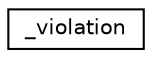 digraph "Graphical Class Hierarchy"
{
  edge [fontname="Helvetica",fontsize="10",labelfontname="Helvetica",labelfontsize="10"];
  node [fontname="Helvetica",fontsize="10",shape=record];
  rankdir="LR";
  Node0 [label="_violation",height=0.2,width=0.4,color="black", fillcolor="white", style="filled",URL="$struct__violation.html"];
}
